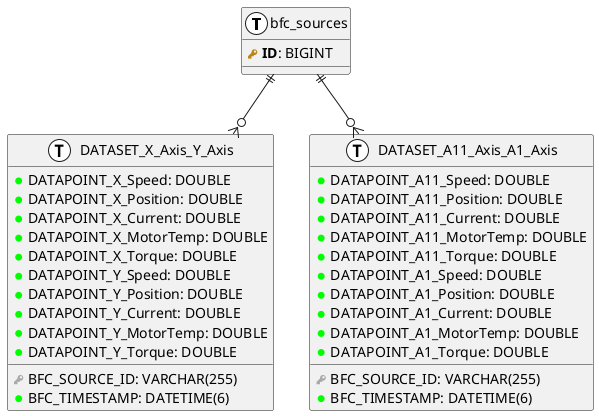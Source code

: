@startuml asd

!define primary_key(x) <b><color:#b8861b><&key></color> x</b>
!define foreign_key(x) <color:#aaaaaa><&key></color> x
!define column(x) <color:#00ff00><&media-record></color> x
!define table(x) entity x << (T, white) >>

table( bfc_sources ) {
  primary_key( ID ): BIGINT 
}

table( DATASET_X_Axis_Y_Axis ) {
  foreign_key( BFC_SOURCE_ID ): VARCHAR(255)
  column( BFC_TIMESTAMP ): DATETIME(6)
  column( DATAPOINT_X_Speed ): DOUBLE
  column( DATAPOINT_X_Position ): DOUBLE
  column( DATAPOINT_X_Current ): DOUBLE
  column( DATAPOINT_X_MotorTemp ): DOUBLE
  column( DATAPOINT_X_Torque ): DOUBLE
  column( DATAPOINT_Y_Speed ): DOUBLE
  column( DATAPOINT_Y_Position ): DOUBLE
  column( DATAPOINT_Y_Current ): DOUBLE
  column( DATAPOINT_Y_MotorTemp ): DOUBLE
  column( DATAPOINT_Y_Torque ): DOUBLE
}

table( DATASET_A11_Axis_A1_Axis ) {
  foreign_key( BFC_SOURCE_ID ): VARCHAR(255)
  column( BFC_TIMESTAMP ): DATETIME(6)
  column( DATAPOINT_A11_Speed ): DOUBLE
  column( DATAPOINT_A11_Position ): DOUBLE
  column( DATAPOINT_A11_Current ): DOUBLE
  column( DATAPOINT_A11_MotorTemp ): DOUBLE
  column( DATAPOINT_A11_Torque ): DOUBLE
  column( DATAPOINT_A1_Speed ): DOUBLE
  column( DATAPOINT_A1_Position ): DOUBLE
  column( DATAPOINT_A1_Current ): DOUBLE
  column( DATAPOINT_A1_MotorTemp ): DOUBLE
  column( DATAPOINT_A1_Torque ): DOUBLE
}

bfc_sources ||--o{ DATASET_X_Axis_Y_Axis
bfc_sources ||--o{ DATASET_A11_Axis_A1_Axis

@enduml
